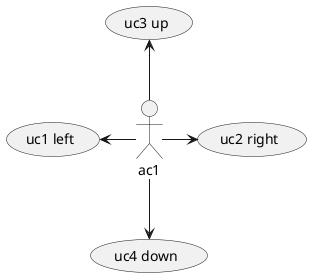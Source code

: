 {
  "sha1": "5irfl02mc3mfpyjr8gatpl52muowu3v",
  "insertion": {
    "when": "2024-05-30T20:48:20.746Z",
    "user": "plantuml@gmail.com"
  }
}
@startuml
:ac1: -left-> (uc1 left) 
:ac1: -right-> (uc2 right) 
:ac1: -up-> (uc3 up) 
:ac1: -down-> (uc4 down) 
@enduml
